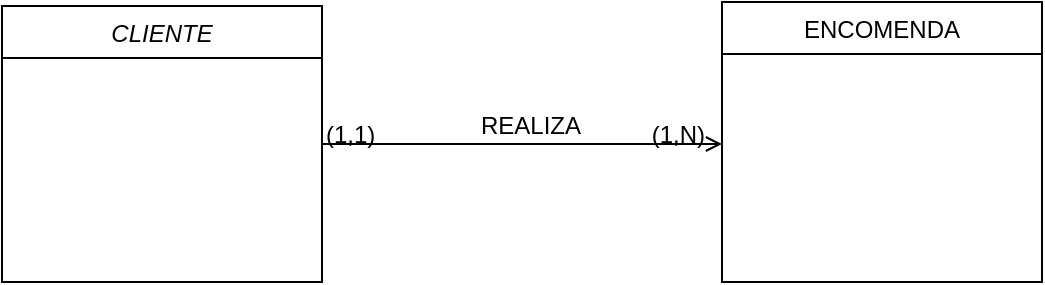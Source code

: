 <mxfile version="13.4.5" type="device"><diagram id="slbvQKZwuLBYdxFBqpU2" name="Page-1"><mxGraphModel dx="1021" dy="417" grid="1" gridSize="10" guides="1" tooltips="1" connect="1" arrows="1" fold="1" page="1" pageScale="1" pageWidth="827" pageHeight="1169" math="0" shadow="0"><root><mxCell id="0"/><mxCell id="1" parent="0"/><mxCell id="ftcjMyrLmelxBKztX2ct-1" value="" style="endArrow=open;shadow=0;strokeWidth=1;rounded=0;endFill=1;edgeStyle=elbowEdgeStyle;elbow=vertical;" edge="1" parent="1" source="ftcjMyrLmelxBKztX2ct-5" target="ftcjMyrLmelxBKztX2ct-6"><mxGeometry x="0.5" y="41" relative="1" as="geometry"><mxPoint x="380" y="192" as="sourcePoint"/><mxPoint x="540" y="192" as="targetPoint"/><mxPoint x="-40" y="32" as="offset"/></mxGeometry></mxCell><mxCell id="ftcjMyrLmelxBKztX2ct-2" value="(1,1)" style="resizable=0;align=left;verticalAlign=bottom;labelBackgroundColor=none;fontSize=12;" connectable="0" vertex="1" parent="ftcjMyrLmelxBKztX2ct-1"><mxGeometry x="-1" relative="1" as="geometry"><mxPoint y="4" as="offset"/></mxGeometry></mxCell><mxCell id="ftcjMyrLmelxBKztX2ct-3" value="(1,N)" style="resizable=0;align=right;verticalAlign=bottom;labelBackgroundColor=none;fontSize=12;" connectable="0" vertex="1" parent="ftcjMyrLmelxBKztX2ct-1"><mxGeometry x="1" relative="1" as="geometry"><mxPoint x="-7" y="4" as="offset"/></mxGeometry></mxCell><mxCell id="ftcjMyrLmelxBKztX2ct-4" value="REALIZA" style="text;html=1;resizable=0;points=[];;align=center;verticalAlign=middle;labelBackgroundColor=none;rounded=0;shadow=0;strokeWidth=1;fontSize=12;" vertex="1" connectable="0" parent="ftcjMyrLmelxBKztX2ct-1"><mxGeometry x="0.5" y="49" relative="1" as="geometry"><mxPoint x="-46.5" y="40" as="offset"/></mxGeometry></mxCell><mxCell id="ftcjMyrLmelxBKztX2ct-5" value="CLIENTE" style="swimlane;fontStyle=2;align=center;verticalAlign=top;childLayout=stackLayout;horizontal=1;startSize=26;horizontalStack=0;resizeParent=1;resizeLast=0;collapsible=1;marginBottom=0;rounded=0;shadow=0;strokeWidth=1;" vertex="1" parent="1"><mxGeometry x="150" y="120" width="160" height="138" as="geometry"><mxRectangle x="230" y="140" width="160" height="26" as="alternateBounds"/></mxGeometry></mxCell><mxCell id="ftcjMyrLmelxBKztX2ct-6" value="ENCOMENDA" style="swimlane;fontStyle=0;align=center;verticalAlign=top;childLayout=stackLayout;horizontal=1;startSize=26;horizontalStack=0;resizeParent=1;resizeLast=0;collapsible=1;marginBottom=0;rounded=0;shadow=0;strokeWidth=1;" vertex="1" parent="1"><mxGeometry x="510" y="118" width="160" height="140" as="geometry"><mxRectangle x="550" y="140" width="160" height="26" as="alternateBounds"/></mxGeometry></mxCell></root></mxGraphModel></diagram></mxfile>